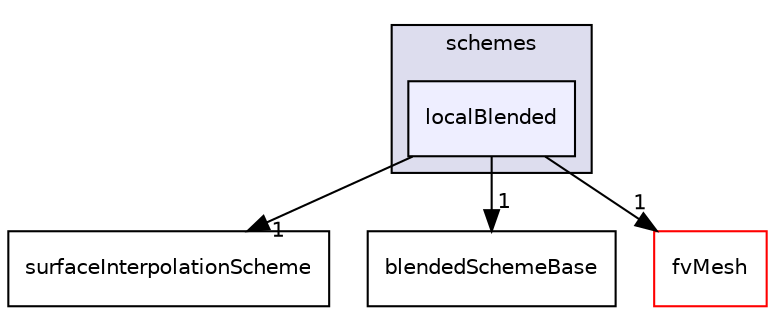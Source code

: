 digraph "src/finiteVolume/interpolation/surfaceInterpolation/schemes/localBlended" {
  bgcolor=transparent;
  compound=true
  node [ fontsize="10", fontname="Helvetica"];
  edge [ labelfontsize="10", labelfontname="Helvetica"];
  subgraph clusterdir_deb7d71175aa940c147966c547ebcb7e {
    graph [ bgcolor="#ddddee", pencolor="black", label="schemes" fontname="Helvetica", fontsize="10", URL="dir_deb7d71175aa940c147966c547ebcb7e.html"]
  dir_72771d86e3c0e895e91a5c354fd3df1e [shape=box, label="localBlended", style="filled", fillcolor="#eeeeff", pencolor="black", URL="dir_72771d86e3c0e895e91a5c354fd3df1e.html"];
  }
  dir_19d3b1afd53ea5e65e1bc53b79dacb85 [shape=box label="surfaceInterpolationScheme" URL="dir_19d3b1afd53ea5e65e1bc53b79dacb85.html"];
  dir_12a067b830ecef67be6217f1ffe5344c [shape=box label="blendedSchemeBase" URL="dir_12a067b830ecef67be6217f1ffe5344c.html"];
  dir_c382fa095c9c33d8673c0dd60aaef275 [shape=box label="fvMesh" color="red" URL="dir_c382fa095c9c33d8673c0dd60aaef275.html"];
  dir_72771d86e3c0e895e91a5c354fd3df1e->dir_19d3b1afd53ea5e65e1bc53b79dacb85 [headlabel="1", labeldistance=1.5 headhref="dir_001245_001263.html"];
  dir_72771d86e3c0e895e91a5c354fd3df1e->dir_12a067b830ecef67be6217f1ffe5344c [headlabel="1", labeldistance=1.5 headhref="dir_001245_001180.html"];
  dir_72771d86e3c0e895e91a5c354fd3df1e->dir_c382fa095c9c33d8673c0dd60aaef275 [headlabel="1", labeldistance=1.5 headhref="dir_001245_001120.html"];
}
